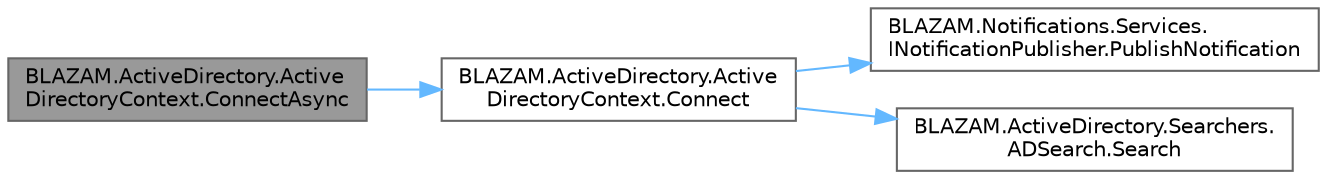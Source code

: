 digraph "BLAZAM.ActiveDirectory.ActiveDirectoryContext.ConnectAsync"
{
 // LATEX_PDF_SIZE
  bgcolor="transparent";
  edge [fontname=Helvetica,fontsize=10,labelfontname=Helvetica,labelfontsize=10];
  node [fontname=Helvetica,fontsize=10,shape=box,height=0.2,width=0.4];
  rankdir="LR";
  Node1 [id="Node000001",label="BLAZAM.ActiveDirectory.Active\lDirectoryContext.ConnectAsync",height=0.2,width=0.4,color="gray40", fillcolor="grey60", style="filled", fontcolor="black",tooltip="connects to an Active Directory server. It first checks the database connection status,..."];
  Node1 -> Node2 [id="edge1_Node000001_Node000002",color="steelblue1",style="solid",tooltip=" "];
  Node2 [id="Node000002",label="BLAZAM.ActiveDirectory.Active\lDirectoryContext.Connect",height=0.2,width=0.4,color="grey40", fillcolor="white", style="filled",URL="$class_b_l_a_z_a_m_1_1_active_directory_1_1_active_directory_context.html#af8dcf4f6565ffe21920bde7e4a208164",tooltip="Attempts a connection to the Active Directory server."];
  Node2 -> Node3 [id="edge2_Node000002_Node000003",color="steelblue1",style="solid",tooltip=" "];
  Node3 [id="Node000003",label="BLAZAM.Notifications.Services.\lINotificationPublisher.PublishNotification",height=0.2,width=0.4,color="grey40", fillcolor="white", style="filled",URL="$interface_b_l_a_z_a_m_1_1_notifications_1_1_services_1_1_i_notification_publisher.html#ae3911c4709c22f79b3a7792e71317a02",tooltip="Publishes a notification to a single user."];
  Node2 -> Node4 [id="edge3_Node000002_Node000004",color="steelblue1",style="solid",tooltip=" "];
  Node4 [id="Node000004",label="BLAZAM.ActiveDirectory.Searchers.\lADSearch.Search",height=0.2,width=0.4,color="grey40", fillcolor="white", style="filled",URL="$class_b_l_a_z_a_m_1_1_active_directory_1_1_searchers_1_1_a_d_search.html#a7ad8f3715cdef01843572ca39ec400ed",tooltip="Searches ambiguously for all object types."];
}
